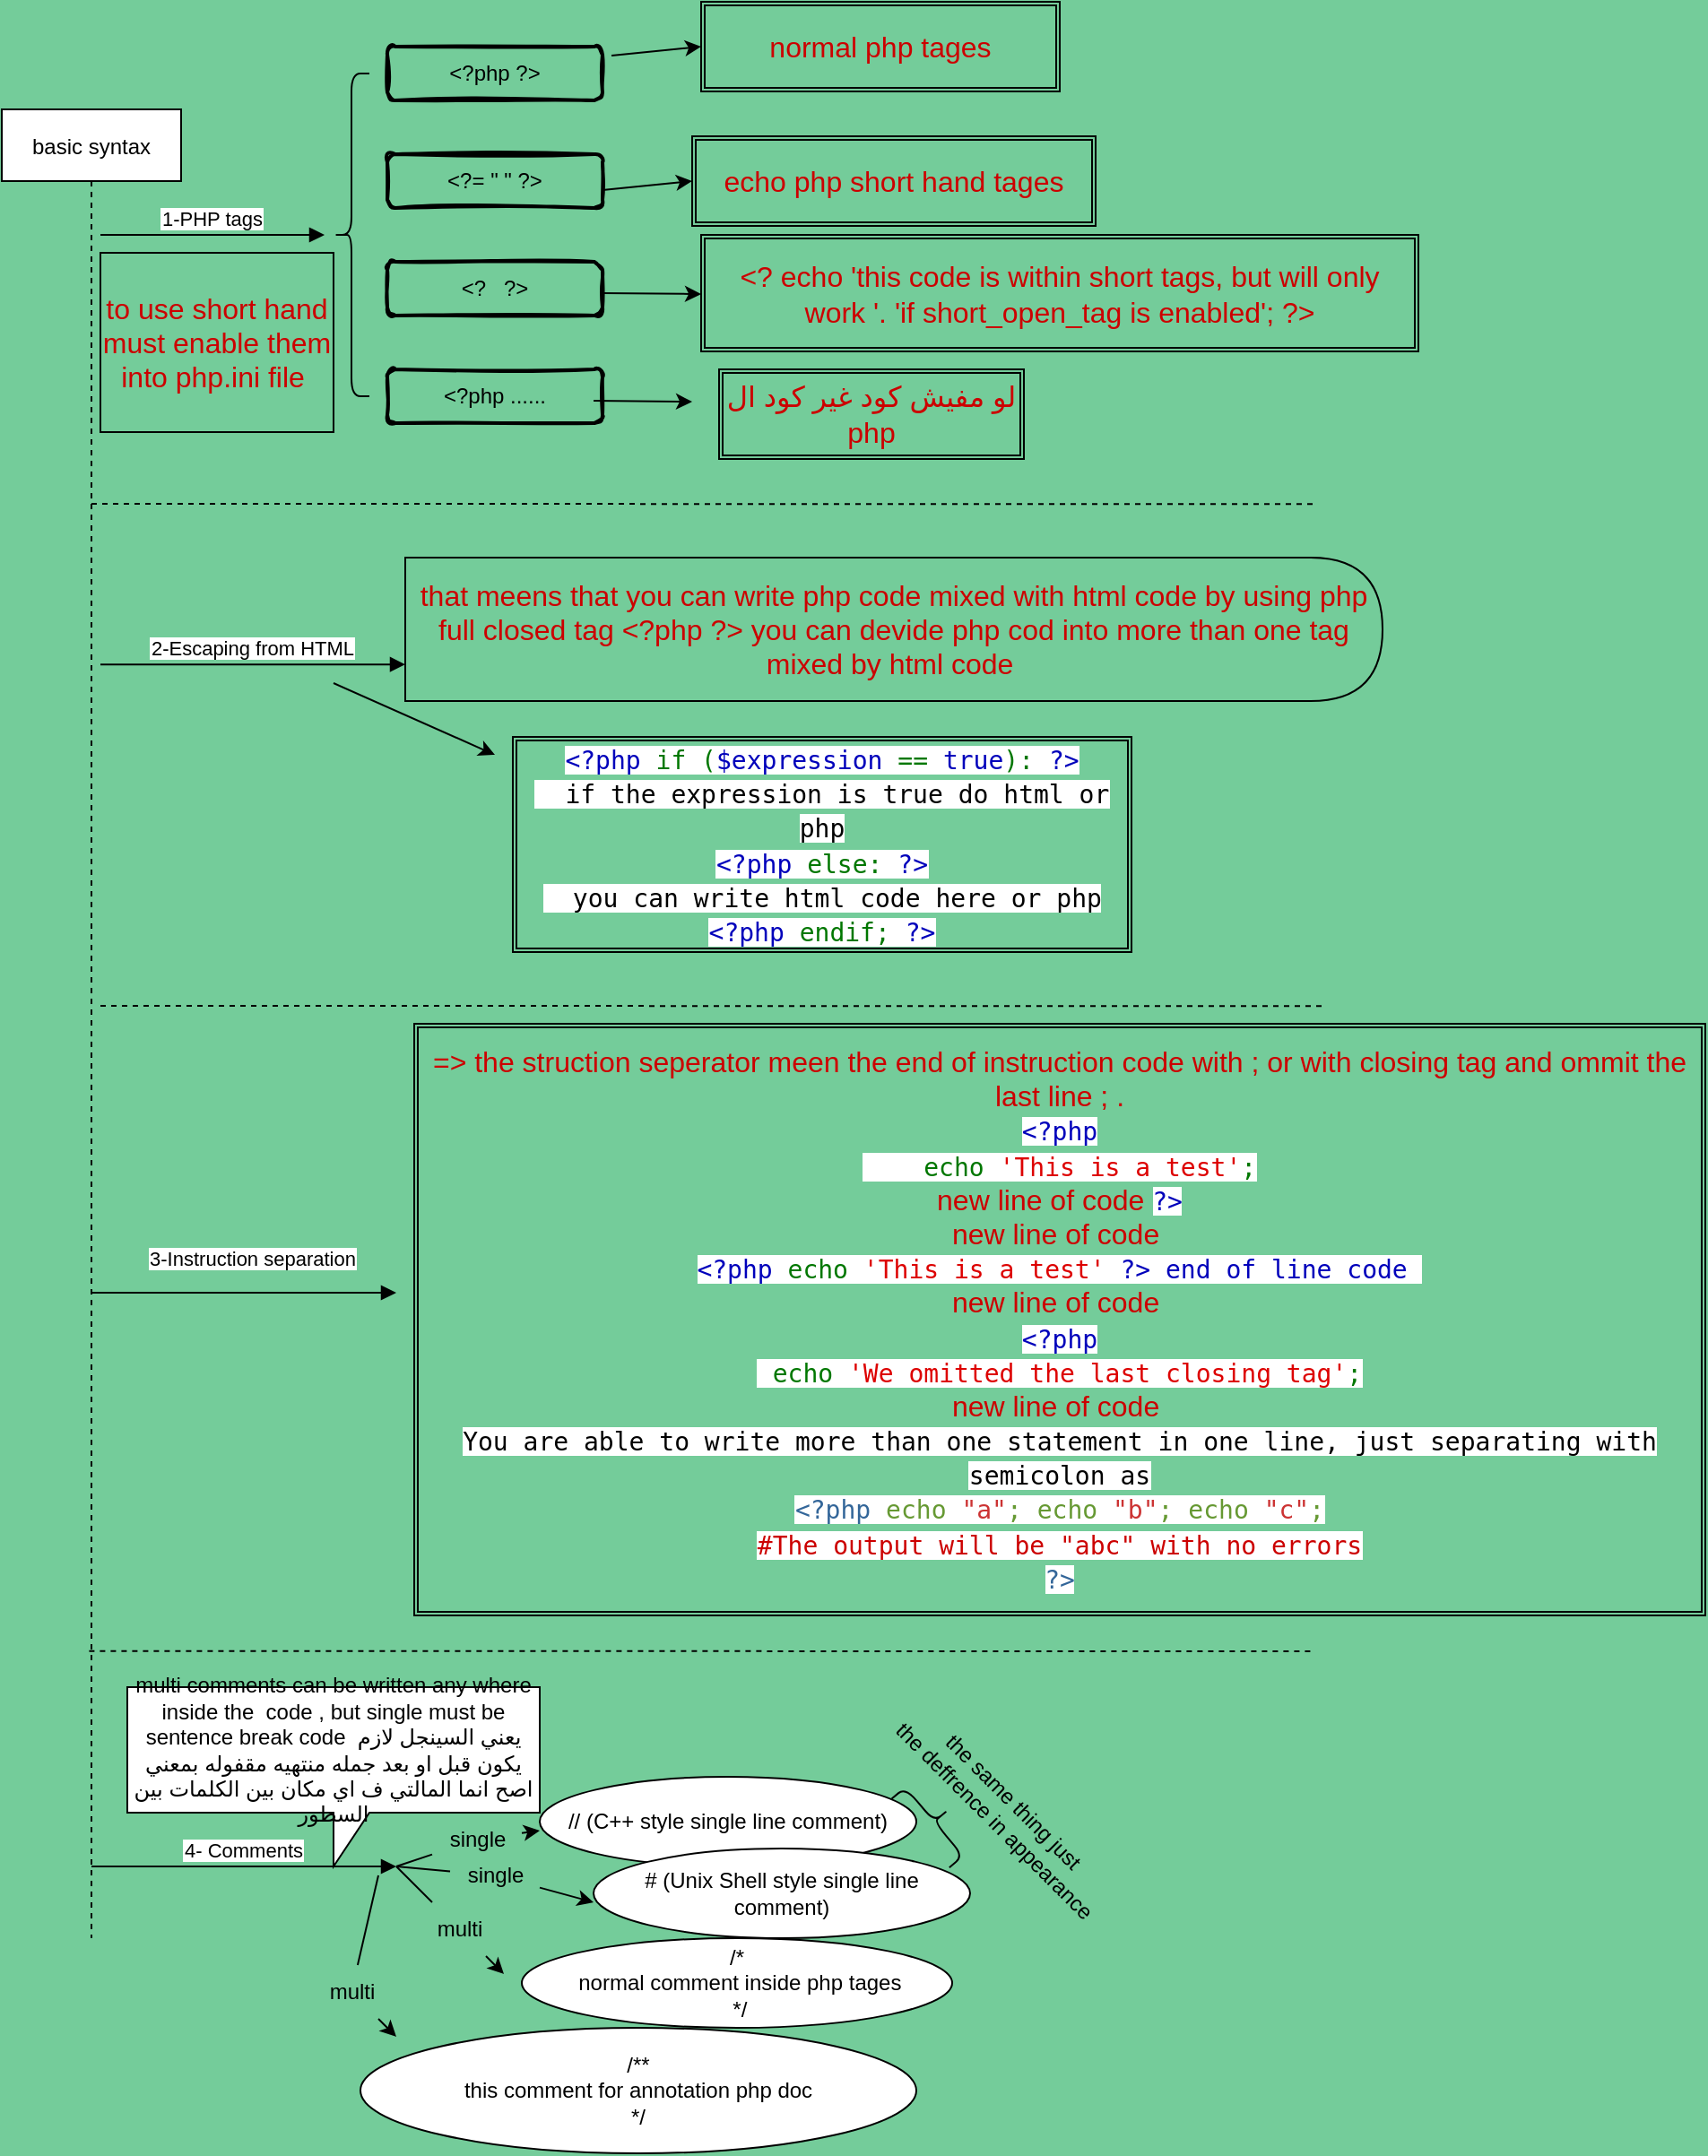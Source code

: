 <mxfile version="20.2.3" type="github">
  <diagram id="kgpKYQtTHZ0yAKxKKP6v" name="Page-1">
    <mxGraphModel dx="1237" dy="1763" grid="1" gridSize="10" guides="1" tooltips="1" connect="1" arrows="1" fold="1" page="1" pageScale="1" pageWidth="850" pageHeight="1100" background="#74CC9A" math="0" shadow="0">
      <root>
        <mxCell id="0" />
        <mxCell id="1" parent="0" />
        <mxCell id="3nuBFxr9cyL0pnOWT2aG-1" value="basic syntax" style="shape=umlLifeline;perimeter=lifelinePerimeter;container=1;collapsible=0;recursiveResize=0;rounded=0;shadow=0;strokeWidth=1;" parent="1" vertex="1">
          <mxGeometry x="350" y="20" width="100" height="1020" as="geometry" />
        </mxCell>
        <mxCell id="3nuBFxr9cyL0pnOWT2aG-8" value="1-PHP tags" style="verticalAlign=bottom;endArrow=block;shadow=0;strokeWidth=1;" parent="3nuBFxr9cyL0pnOWT2aG-1" edge="1">
          <mxGeometry relative="1" as="geometry">
            <mxPoint x="55" y="70" as="sourcePoint" />
            <mxPoint x="180" y="70" as="targetPoint" />
          </mxGeometry>
        </mxCell>
        <mxCell id="To0ZdcIr7N4rgNkSANrO-2" value="3-Instruction separation" style="verticalAlign=bottom;endArrow=block;entryX=0;entryY=0;shadow=0;strokeWidth=1;" edge="1" parent="1">
          <mxGeometry x="0.059" y="10" relative="1" as="geometry">
            <mxPoint x="400" y="680" as="sourcePoint" />
            <mxPoint x="570" y="680" as="targetPoint" />
            <mxPoint as="offset" />
          </mxGeometry>
        </mxCell>
        <mxCell id="To0ZdcIr7N4rgNkSANrO-1" value="2-Escaping from HTML" style="verticalAlign=bottom;endArrow=block;entryX=0;entryY=0;shadow=0;strokeWidth=1;" edge="1" parent="1">
          <mxGeometry relative="1" as="geometry">
            <mxPoint x="405" y="329.57" as="sourcePoint" />
            <mxPoint x="575" y="329.57" as="targetPoint" />
          </mxGeometry>
        </mxCell>
        <mxCell id="To0ZdcIr7N4rgNkSANrO-6" value="" style="endArrow=classic;html=1;rounded=0;startArrow=none;" edge="1" parent="1" source="To0ZdcIr7N4rgNkSANrO-14">
          <mxGeometry width="50" height="50" relative="1" as="geometry">
            <mxPoint x="570" y="1000" as="sourcePoint" />
            <mxPoint x="650" y="980" as="targetPoint" />
          </mxGeometry>
        </mxCell>
        <mxCell id="To0ZdcIr7N4rgNkSANrO-7" value="" style="endArrow=classic;html=1;rounded=0;startArrow=none;" edge="1" parent="1" source="To0ZdcIr7N4rgNkSANrO-13">
          <mxGeometry width="50" height="50" relative="1" as="geometry">
            <mxPoint x="570" y="1000" as="sourcePoint" />
            <mxPoint x="680" y="1020" as="targetPoint" />
          </mxGeometry>
        </mxCell>
        <mxCell id="To0ZdcIr7N4rgNkSANrO-8" value="" style="endArrow=classic;html=1;rounded=0;startArrow=none;" edge="1" parent="1" source="To0ZdcIr7N4rgNkSANrO-16">
          <mxGeometry width="50" height="50" relative="1" as="geometry">
            <mxPoint x="570" y="1000" as="sourcePoint" />
            <mxPoint x="630" y="1060" as="targetPoint" />
          </mxGeometry>
        </mxCell>
        <mxCell id="To0ZdcIr7N4rgNkSANrO-10" value="// (C++ style single line comment)" style="ellipse;whiteSpace=wrap;html=1;" vertex="1" parent="1">
          <mxGeometry x="650" y="950" width="210" height="50" as="geometry" />
        </mxCell>
        <mxCell id="To0ZdcIr7N4rgNkSANrO-11" value="# (Unix Shell style single line comment)" style="ellipse;whiteSpace=wrap;html=1;" vertex="1" parent="1">
          <mxGeometry x="680" y="990" width="210" height="50" as="geometry" />
        </mxCell>
        <mxCell id="To0ZdcIr7N4rgNkSANrO-12" value="/*&lt;br&gt;&amp;nbsp;normal comment inside php tages&lt;br&gt;&amp;nbsp;*/" style="ellipse;whiteSpace=wrap;html=1;" vertex="1" parent="1">
          <mxGeometry x="640" y="1040" width="240" height="50" as="geometry" />
        </mxCell>
        <mxCell id="To0ZdcIr7N4rgNkSANrO-14" value="single" style="text;html=1;align=center;verticalAlign=middle;resizable=0;points=[];autosize=1;strokeColor=none;fillColor=none;" vertex="1" parent="1">
          <mxGeometry x="590" y="970" width="50" height="30" as="geometry" />
        </mxCell>
        <mxCell id="To0ZdcIr7N4rgNkSANrO-15" value="" style="endArrow=none;html=1;rounded=0;" edge="1" parent="1" target="To0ZdcIr7N4rgNkSANrO-14">
          <mxGeometry width="50" height="50" relative="1" as="geometry">
            <mxPoint x="570" y="1000" as="sourcePoint" />
            <mxPoint x="650" y="980" as="targetPoint" />
          </mxGeometry>
        </mxCell>
        <mxCell id="To0ZdcIr7N4rgNkSANrO-16" value="multi" style="text;html=1;align=center;verticalAlign=middle;resizable=0;points=[];autosize=1;strokeColor=none;fillColor=none;" vertex="1" parent="1">
          <mxGeometry x="580" y="1020" width="50" height="30" as="geometry" />
        </mxCell>
        <mxCell id="To0ZdcIr7N4rgNkSANrO-17" value="" style="endArrow=none;html=1;rounded=0;" edge="1" parent="1" target="To0ZdcIr7N4rgNkSANrO-16">
          <mxGeometry width="50" height="50" relative="1" as="geometry">
            <mxPoint x="570" y="1000" as="sourcePoint" />
            <mxPoint x="630" y="1060" as="targetPoint" />
          </mxGeometry>
        </mxCell>
        <mxCell id="To0ZdcIr7N4rgNkSANrO-13" value="single" style="text;html=1;align=center;verticalAlign=middle;resizable=0;points=[];autosize=1;strokeColor=none;fillColor=none;" vertex="1" parent="1">
          <mxGeometry x="600" y="990" width="50" height="30" as="geometry" />
        </mxCell>
        <mxCell id="To0ZdcIr7N4rgNkSANrO-18" value="" style="endArrow=none;html=1;rounded=0;" edge="1" parent="1" target="To0ZdcIr7N4rgNkSANrO-13">
          <mxGeometry width="50" height="50" relative="1" as="geometry">
            <mxPoint x="570" y="1000" as="sourcePoint" />
            <mxPoint x="680" y="1020" as="targetPoint" />
          </mxGeometry>
        </mxCell>
        <mxCell id="To0ZdcIr7N4rgNkSANrO-19" value="" style="shape=curlyBracket;whiteSpace=wrap;html=1;rounded=1;flipH=1;rotation=-40;" vertex="1" parent="1">
          <mxGeometry x="860" y="950" width="20" height="50" as="geometry" />
        </mxCell>
        <mxCell id="To0ZdcIr7N4rgNkSANrO-20" value="the same thing just&amp;nbsp;&lt;br&gt;the deffrence in appearance&amp;nbsp;" style="text;html=1;align=center;verticalAlign=middle;resizable=0;points=[];autosize=1;strokeColor=none;fillColor=none;rotation=45;" vertex="1" parent="1">
          <mxGeometry x="820" y="950" width="180" height="40" as="geometry" />
        </mxCell>
        <mxCell id="To0ZdcIr7N4rgNkSANrO-22" value="" style="endArrow=classic;html=1;rounded=0;startArrow=none;" edge="1" parent="1" source="To0ZdcIr7N4rgNkSANrO-24">
          <mxGeometry width="50" height="50" relative="1" as="geometry">
            <mxPoint x="510" y="1035" as="sourcePoint" />
            <mxPoint x="570" y="1095" as="targetPoint" />
          </mxGeometry>
        </mxCell>
        <mxCell id="To0ZdcIr7N4rgNkSANrO-24" value="multi" style="text;html=1;align=center;verticalAlign=middle;resizable=0;points=[];autosize=1;strokeColor=none;fillColor=none;" vertex="1" parent="1">
          <mxGeometry x="520" y="1055" width="50" height="30" as="geometry" />
        </mxCell>
        <mxCell id="To0ZdcIr7N4rgNkSANrO-25" value="" style="endArrow=none;html=1;rounded=0;" edge="1" parent="1" target="To0ZdcIr7N4rgNkSANrO-24">
          <mxGeometry width="50" height="50" relative="1" as="geometry">
            <mxPoint x="560" y="1005" as="sourcePoint" />
            <mxPoint x="570" y="1095" as="targetPoint" />
          </mxGeometry>
        </mxCell>
        <mxCell id="To0ZdcIr7N4rgNkSANrO-28" value="/** &lt;br&gt;this comment for annotation php doc&lt;br&gt;*/" style="ellipse;whiteSpace=wrap;html=1;" vertex="1" parent="1">
          <mxGeometry x="550" y="1090" width="310" height="70" as="geometry" />
        </mxCell>
        <mxCell id="To0ZdcIr7N4rgNkSANrO-30" value="multi comments can be written any where inside the&amp;nbsp; code , but single must be sentence break code&amp;nbsp; يعني السينجل لازم يكون قبل او بعد جمله منتهيه مقفوله بمعني اصح انما المالتي ف اي مكان بين الكلمات بين السطور" style="shape=callout;whiteSpace=wrap;html=1;perimeter=calloutPerimeter;" vertex="1" parent="1">
          <mxGeometry x="420" y="900" width="230" height="100" as="geometry" />
        </mxCell>
        <mxCell id="To0ZdcIr7N4rgNkSANrO-31" value="" style="endArrow=none;dashed=1;html=1;rounded=0;exitX=0.487;exitY=0.843;exitDx=0;exitDy=0;exitPerimeter=0;" edge="1" parent="1" source="3nuBFxr9cyL0pnOWT2aG-1">
          <mxGeometry width="50" height="50" relative="1" as="geometry">
            <mxPoint x="480" y="870" as="sourcePoint" />
            <mxPoint x="1080" y="880" as="targetPoint" />
          </mxGeometry>
        </mxCell>
        <mxCell id="To0ZdcIr7N4rgNkSANrO-33" value="" style="shape=curlyBracket;whiteSpace=wrap;html=1;rounded=1;size=0.5;" vertex="1" parent="1">
          <mxGeometry x="535" width="20" height="180" as="geometry" />
        </mxCell>
        <mxCell id="To0ZdcIr7N4rgNkSANrO-34" value="&amp;lt;?php ?&amp;gt;" style="rounded=1;whiteSpace=wrap;html=1;strokeWidth=2;fillWeight=4;hachureGap=8;hachureAngle=45;fillColor=none;sketch=1;" vertex="1" parent="1">
          <mxGeometry x="565" y="-15" width="120" height="30" as="geometry" />
        </mxCell>
        <mxCell id="To0ZdcIr7N4rgNkSANrO-35" value="&amp;lt;?&amp;nbsp; &amp;nbsp;?&amp;gt;" style="rounded=1;whiteSpace=wrap;html=1;strokeWidth=2;fillWeight=4;hachureGap=8;hachureAngle=45;fillColor=none;sketch=1;" vertex="1" parent="1">
          <mxGeometry x="565" y="105" width="120" height="30" as="geometry" />
        </mxCell>
        <mxCell id="To0ZdcIr7N4rgNkSANrO-36" value="&amp;lt;?= &quot; &quot; ?&amp;gt;" style="rounded=1;whiteSpace=wrap;html=1;strokeWidth=2;fillWeight=4;hachureGap=8;hachureAngle=45;fillColor=none;sketch=1;" vertex="1" parent="1">
          <mxGeometry x="565" y="45" width="120" height="30" as="geometry" />
        </mxCell>
        <mxCell id="To0ZdcIr7N4rgNkSANrO-37" value="&amp;lt;?php ......" style="rounded=1;whiteSpace=wrap;html=1;strokeWidth=2;fillWeight=4;hachureGap=8;hachureAngle=45;fillColor=none;sketch=1;" vertex="1" parent="1">
          <mxGeometry x="565" y="165" width="120" height="30" as="geometry" />
        </mxCell>
        <mxCell id="To0ZdcIr7N4rgNkSANrO-42" value="normal php tages" style="shape=ext;double=1;rounded=0;whiteSpace=wrap;html=1;fontSize=16;fontColor=#CC0000;fillColor=none;" vertex="1" parent="1">
          <mxGeometry x="740" y="-40" width="200" height="50" as="geometry" />
        </mxCell>
        <mxCell id="To0ZdcIr7N4rgNkSANrO-45" value="" style="endArrow=classic;html=1;rounded=0;fontSize=16;fontColor=#CC0000;entryX=0;entryY=0.5;entryDx=0;entryDy=0;" edge="1" parent="1" target="To0ZdcIr7N4rgNkSANrO-42">
          <mxGeometry width="50" height="50" relative="1" as="geometry">
            <mxPoint x="690" y="-10" as="sourcePoint" />
            <mxPoint x="740" y="-60" as="targetPoint" />
          </mxGeometry>
        </mxCell>
        <mxCell id="To0ZdcIr7N4rgNkSANrO-46" value="&amp;lt;? echo &#39;this code is within short tags, but will only work &#39;. &#39;if short_open_tag is enabled&#39;; ?&amp;gt;" style="shape=ext;double=1;rounded=0;whiteSpace=wrap;html=1;fontSize=16;fontColor=#CC0000;fillColor=none;" vertex="1" parent="1">
          <mxGeometry x="740" y="90" width="400" height="65" as="geometry" />
        </mxCell>
        <mxCell id="To0ZdcIr7N4rgNkSANrO-48" value="echo php short hand tages" style="shape=ext;double=1;rounded=0;whiteSpace=wrap;html=1;fontSize=16;fontColor=#CC0000;fillColor=none;" vertex="1" parent="1">
          <mxGeometry x="735" y="35" width="225" height="50" as="geometry" />
        </mxCell>
        <mxCell id="To0ZdcIr7N4rgNkSANrO-49" value="" style="endArrow=classic;html=1;rounded=0;fontSize=16;fontColor=#CC0000;entryX=0;entryY=0.5;entryDx=0;entryDy=0;" edge="1" parent="1" target="To0ZdcIr7N4rgNkSANrO-48">
          <mxGeometry width="50" height="50" relative="1" as="geometry">
            <mxPoint x="685" y="65" as="sourcePoint" />
            <mxPoint x="735" y="15" as="targetPoint" />
          </mxGeometry>
        </mxCell>
        <mxCell id="To0ZdcIr7N4rgNkSANrO-50" value="" style="endArrow=classic;html=1;rounded=0;fontSize=16;fontColor=#CC0000;" edge="1" parent="1">
          <mxGeometry width="50" height="50" relative="1" as="geometry">
            <mxPoint x="685" y="122.5" as="sourcePoint" />
            <mxPoint x="740" y="123" as="targetPoint" />
          </mxGeometry>
        </mxCell>
        <mxCell id="To0ZdcIr7N4rgNkSANrO-51" value="لو مفيش كود غير كود ال&lt;br&gt;php" style="shape=ext;double=1;rounded=0;whiteSpace=wrap;html=1;fontSize=16;fontColor=#CC0000;fillColor=none;" vertex="1" parent="1">
          <mxGeometry x="750" y="165" width="170" height="50" as="geometry" />
        </mxCell>
        <mxCell id="To0ZdcIr7N4rgNkSANrO-52" value="" style="endArrow=classic;html=1;rounded=0;fontSize=16;fontColor=#CC0000;" edge="1" parent="1">
          <mxGeometry width="50" height="50" relative="1" as="geometry">
            <mxPoint x="680" y="182.5" as="sourcePoint" />
            <mxPoint x="735" y="183.0" as="targetPoint" />
          </mxGeometry>
        </mxCell>
        <mxCell id="To0ZdcIr7N4rgNkSANrO-3" value="4- Comments" style="verticalAlign=bottom;endArrow=block;entryX=0;entryY=0;shadow=0;strokeWidth=1;" edge="1" parent="1">
          <mxGeometry relative="1" as="geometry">
            <mxPoint x="400" y="1000" as="sourcePoint" />
            <mxPoint x="570" y="1000" as="targetPoint" />
          </mxGeometry>
        </mxCell>
        <mxCell id="To0ZdcIr7N4rgNkSANrO-53" value="to use short hand must enable them into php.ini file&amp;nbsp;" style="shape=offPageConnector;whiteSpace=wrap;html=1;fontSize=16;fontColor=#CC0000;fillColor=none;rotation=0;size=0;" vertex="1" parent="1">
          <mxGeometry x="405" y="100" width="130" height="100" as="geometry" />
        </mxCell>
        <mxCell id="To0ZdcIr7N4rgNkSANrO-54" value="that meens that you can write php code mixed with html code by using php full closed tag &amp;lt;?php ?&amp;gt; you can devide php cod into more than one tag mixed by html code&amp;nbsp;" style="shape=delay;whiteSpace=wrap;html=1;fontSize=16;fontColor=#CC0000;fillColor=none;" vertex="1" parent="1">
          <mxGeometry x="575" y="270" width="545" height="80" as="geometry" />
        </mxCell>
        <mxCell id="To0ZdcIr7N4rgNkSANrO-55" value="" style="endArrow=classic;html=1;rounded=0;fontSize=16;fontColor=#CC0000;" edge="1" parent="1">
          <mxGeometry width="50" height="50" relative="1" as="geometry">
            <mxPoint x="535" y="340" as="sourcePoint" />
            <mxPoint x="625" y="380" as="targetPoint" />
          </mxGeometry>
        </mxCell>
        <mxCell id="To0ZdcIr7N4rgNkSANrO-57" value="&lt;span style=&quot;font-family: &amp;quot;Fira Mono&amp;quot;, &amp;quot;Source Code Pro&amp;quot;, monospace; font-size: 14px; text-align: left; background-color: rgb(255, 255, 255); color: rgb(0, 0, 187);&quot;&gt;&amp;lt;?php&amp;nbsp;&lt;/span&gt;&lt;span style=&quot;font-family: &amp;quot;Fira Mono&amp;quot;, &amp;quot;Source Code Pro&amp;quot;, monospace; font-size: 14px; text-align: left; background-color: rgb(255, 255, 255); color: rgb(0, 119, 0);&quot;&gt;if&amp;nbsp;(&lt;/span&gt;&lt;span style=&quot;font-family: &amp;quot;Fira Mono&amp;quot;, &amp;quot;Source Code Pro&amp;quot;, monospace; font-size: 14px; text-align: left; background-color: rgb(255, 255, 255); color: rgb(0, 0, 187);&quot;&gt;$expression&amp;nbsp;&lt;/span&gt;&lt;span style=&quot;font-family: &amp;quot;Fira Mono&amp;quot;, &amp;quot;Source Code Pro&amp;quot;, monospace; font-size: 14px; text-align: left; background-color: rgb(255, 255, 255); color: rgb(0, 119, 0);&quot;&gt;==&amp;nbsp;&lt;/span&gt;&lt;span style=&quot;font-family: &amp;quot;Fira Mono&amp;quot;, &amp;quot;Source Code Pro&amp;quot;, monospace; font-size: 14px; text-align: left; background-color: rgb(255, 255, 255); color: rgb(0, 0, 187);&quot;&gt;true&lt;/span&gt;&lt;span style=&quot;font-family: &amp;quot;Fira Mono&amp;quot;, &amp;quot;Source Code Pro&amp;quot;, monospace; font-size: 14px; text-align: left; background-color: rgb(255, 255, 255); color: rgb(0, 119, 0);&quot;&gt;):&amp;nbsp;&lt;/span&gt;&lt;span style=&quot;font-family: &amp;quot;Fira Mono&amp;quot;, &amp;quot;Source Code Pro&amp;quot;, monospace; font-size: 14px; text-align: left; background-color: rgb(255, 255, 255); color: rgb(0, 0, 187);&quot;&gt;?&amp;gt;&lt;br&gt;&lt;/span&gt;&lt;span style=&quot;color: rgb(0, 0, 0); font-family: &amp;quot;Fira Mono&amp;quot;, &amp;quot;Source Code Pro&amp;quot;, monospace; font-size: 14px; text-align: left; background-color: rgb(255, 255, 255);&quot;&gt;&amp;nbsp; if&amp;nbsp;the&amp;nbsp;expression&amp;nbsp;is&amp;nbsp;true do html or php&lt;/span&gt;&lt;br style=&quot;color: rgb(0, 0, 0); font-family: &amp;quot;Fira Mono&amp;quot;, &amp;quot;Source Code Pro&amp;quot;, monospace; font-size: 14px; text-align: left; background-color: rgb(255, 255, 255);&quot;&gt;&lt;span style=&quot;font-family: &amp;quot;Fira Mono&amp;quot;, &amp;quot;Source Code Pro&amp;quot;, monospace; font-size: 14px; text-align: left; background-color: rgb(255, 255, 255); color: rgb(0, 0, 187);&quot;&gt;&amp;lt;?php&amp;nbsp;&lt;/span&gt;&lt;span style=&quot;font-family: &amp;quot;Fira Mono&amp;quot;, &amp;quot;Source Code Pro&amp;quot;, monospace; font-size: 14px; text-align: left; background-color: rgb(255, 255, 255); color: rgb(0, 119, 0);&quot;&gt;else:&amp;nbsp;&lt;/span&gt;&lt;span style=&quot;font-family: &amp;quot;Fira Mono&amp;quot;, &amp;quot;Source Code Pro&amp;quot;, monospace; font-size: 14px; text-align: left; background-color: rgb(255, 255, 255); color: rgb(0, 0, 187);&quot;&gt;?&amp;gt;&lt;br&gt;&lt;/span&gt;&lt;span style=&quot;color: rgb(0, 0, 0); font-family: &amp;quot;Fira Mono&amp;quot;, &amp;quot;Source Code Pro&amp;quot;, monospace; font-size: 14px; text-align: left; background-color: rgb(255, 255, 255);&quot;&gt;&amp;nbsp; you can write html code here or php&lt;/span&gt;&lt;br style=&quot;color: rgb(0, 0, 0); font-family: &amp;quot;Fira Mono&amp;quot;, &amp;quot;Source Code Pro&amp;quot;, monospace; font-size: 14px; text-align: left; background-color: rgb(255, 255, 255);&quot;&gt;&lt;span style=&quot;font-family: &amp;quot;Fira Mono&amp;quot;, &amp;quot;Source Code Pro&amp;quot;, monospace; font-size: 14px; text-align: left; background-color: rgb(255, 255, 255); color: rgb(0, 0, 187);&quot;&gt;&amp;lt;?php&amp;nbsp;&lt;/span&gt;&lt;span style=&quot;font-family: &amp;quot;Fira Mono&amp;quot;, &amp;quot;Source Code Pro&amp;quot;, monospace; font-size: 14px; text-align: left; background-color: rgb(255, 255, 255); color: rgb(0, 119, 0);&quot;&gt;endif;&amp;nbsp;&lt;/span&gt;&lt;span style=&quot;font-family: &amp;quot;Fira Mono&amp;quot;, &amp;quot;Source Code Pro&amp;quot;, monospace; font-size: 14px; text-align: left; background-color: rgb(255, 255, 255); color: rgb(0, 0, 187);&quot;&gt;?&amp;gt;&lt;/span&gt;" style="shape=ext;double=1;rounded=0;whiteSpace=wrap;html=1;fontSize=16;fontColor=#CC0000;fillColor=none;" vertex="1" parent="1">
          <mxGeometry x="635" y="370" width="345" height="120" as="geometry" />
        </mxCell>
        <mxCell id="To0ZdcIr7N4rgNkSANrO-59" value="" style="endArrow=none;dashed=1;html=1;rounded=0;exitX=0.487;exitY=0.843;exitDx=0;exitDy=0;exitPerimeter=0;" edge="1" parent="1">
          <mxGeometry width="50" height="50" relative="1" as="geometry">
            <mxPoint x="400.0" y="240.0" as="sourcePoint" />
            <mxPoint x="1081.3" y="240.14" as="targetPoint" />
          </mxGeometry>
        </mxCell>
        <mxCell id="To0ZdcIr7N4rgNkSANrO-60" value="" style="endArrow=none;dashed=1;html=1;rounded=0;exitX=0.487;exitY=0.843;exitDx=0;exitDy=0;exitPerimeter=0;" edge="1" parent="1">
          <mxGeometry width="50" height="50" relative="1" as="geometry">
            <mxPoint x="405" y="520" as="sourcePoint" />
            <mxPoint x="1086.3" y="520.14" as="targetPoint" />
          </mxGeometry>
        </mxCell>
        <mxCell id="To0ZdcIr7N4rgNkSANrO-61" value="=&amp;gt; the struction seperator meen the end of instruction code with ;&amp;nbsp;or with closing tag and ommit the last line ; .&lt;br&gt;&lt;span style=&quot;font-family: &amp;quot;Fira Mono&amp;quot;, &amp;quot;Source Code Pro&amp;quot;, monospace; font-size: 14px; text-align: left; background-color: rgb(255, 255, 255); color: rgb(0, 0, 187);&quot;&gt;&amp;lt;?php&lt;br&gt;&amp;nbsp;&amp;nbsp;&amp;nbsp;&amp;nbsp;&lt;/span&gt;&lt;span style=&quot;font-family: &amp;quot;Fira Mono&amp;quot;, &amp;quot;Source Code Pro&amp;quot;, monospace; font-size: 14px; text-align: left; background-color: rgb(255, 255, 255); color: rgb(0, 119, 0);&quot;&gt;echo&amp;nbsp;&lt;/span&gt;&lt;span style=&quot;font-family: &amp;quot;Fira Mono&amp;quot;, &amp;quot;Source Code Pro&amp;quot;, monospace; font-size: 14px; text-align: left; background-color: rgb(255, 255, 255); color: rgb(221, 0, 0);&quot;&gt;&#39;This&amp;nbsp;is&amp;nbsp;a&amp;nbsp;test&#39;&lt;/span&gt;&lt;span style=&quot;font-family: &amp;quot;Fira Mono&amp;quot;, &amp;quot;Source Code Pro&amp;quot;, monospace; font-size: 14px; text-align: left; background-color: rgb(255, 255, 255); color: rgb(0, 119, 0);&quot;&gt;;&lt;br&gt;&lt;/span&gt;new line of code&amp;nbsp;&lt;span style=&quot;font-family: &amp;quot;Fira Mono&amp;quot;, &amp;quot;Source Code Pro&amp;quot;, monospace; font-size: 14px; text-align: left; background-color: rgb(255, 255, 255); color: rgb(0, 0, 187);&quot;&gt;?&amp;gt;&lt;br&gt;&lt;/span&gt;new line of code&amp;nbsp;&lt;br style=&quot;color: rgb(0, 0, 0); font-family: &amp;quot;Fira Mono&amp;quot;, &amp;quot;Source Code Pro&amp;quot;, monospace; font-size: 14px; text-align: left; background-color: rgb(255, 255, 255);&quot;&gt;&lt;span style=&quot;font-family: &amp;quot;Fira Mono&amp;quot;, &amp;quot;Source Code Pro&amp;quot;, monospace; font-size: 14px; text-align: left; background-color: rgb(255, 255, 255); color: rgb(0, 0, 187);&quot;&gt;&amp;lt;?php&amp;nbsp;&lt;/span&gt;&lt;span style=&quot;font-family: &amp;quot;Fira Mono&amp;quot;, &amp;quot;Source Code Pro&amp;quot;, monospace; font-size: 14px; text-align: left; background-color: rgb(255, 255, 255); color: rgb(0, 119, 0);&quot;&gt;echo&amp;nbsp;&lt;/span&gt;&lt;span style=&quot;font-family: &amp;quot;Fira Mono&amp;quot;, &amp;quot;Source Code Pro&amp;quot;, monospace; font-size: 14px; text-align: left; background-color: rgb(255, 255, 255); color: rgb(221, 0, 0);&quot;&gt;&#39;This&amp;nbsp;is&amp;nbsp;a&amp;nbsp;test&#39;&amp;nbsp;&lt;/span&gt;&lt;span style=&quot;font-family: &amp;quot;Fira Mono&amp;quot;, &amp;quot;Source Code Pro&amp;quot;, monospace; font-size: 14px; text-align: left; background-color: rgb(255, 255, 255); color: rgb(0, 0, 187);&quot;&gt;?&amp;gt; end of line code&amp;nbsp;&lt;br&gt;&lt;/span&gt;new line of code&amp;nbsp;&lt;br style=&quot;color: rgb(0, 0, 0); font-family: &amp;quot;Fira Mono&amp;quot;, &amp;quot;Source Code Pro&amp;quot;, monospace; font-size: 14px; text-align: left; background-color: rgb(255, 255, 255);&quot;&gt;&lt;span style=&quot;font-family: &amp;quot;Fira Mono&amp;quot;, &amp;quot;Source Code Pro&amp;quot;, monospace; font-size: 14px; text-align: left; background-color: rgb(255, 255, 255); color: rgb(0, 0, 187);&quot;&gt;&amp;lt;?php&lt;br&gt;&amp;nbsp;&lt;/span&gt;&lt;span style=&quot;font-family: &amp;quot;Fira Mono&amp;quot;, &amp;quot;Source Code Pro&amp;quot;, monospace; font-size: 14px; text-align: left; background-color: rgb(255, 255, 255); color: rgb(0, 119, 0);&quot;&gt;echo&amp;nbsp;&lt;/span&gt;&lt;span style=&quot;font-family: &amp;quot;Fira Mono&amp;quot;, &amp;quot;Source Code Pro&amp;quot;, monospace; font-size: 14px; text-align: left; background-color: rgb(255, 255, 255); color: rgb(221, 0, 0);&quot;&gt;&#39;We&amp;nbsp;omitted&amp;nbsp;the&amp;nbsp;last&amp;nbsp;closing&amp;nbsp;tag&#39;&lt;/span&gt;&lt;span style=&quot;font-family: &amp;quot;Fira Mono&amp;quot;, &amp;quot;Source Code Pro&amp;quot;, monospace; font-size: 14px; text-align: left; background-color: rgb(255, 255, 255); color: rgb(0, 119, 0);&quot;&gt;;&lt;br&gt;&lt;/span&gt;new line of code&amp;nbsp;&lt;br&gt;&lt;span style=&quot;color: rgb(0, 0, 0); font-family: &amp;quot;Fira Mono&amp;quot;, &amp;quot;Source Code Pro&amp;quot;, monospace; font-size: 14px; text-align: left; background-color: rgb(255, 255, 255);&quot;&gt;You are able to write more than one statement in one line, just separating with semicolon as&lt;/span&gt;&lt;br style=&quot;color: rgb(0, 0, 0); font-family: &amp;quot;Fira Mono&amp;quot;, &amp;quot;Source Code Pro&amp;quot;, monospace; font-size: 14px; text-align: left; background-color: rgb(255, 255, 255);&quot;&gt;&lt;span style=&quot;color: rgb(51, 102, 153); background-color: rgb(255, 255, 255); font-family: &amp;quot;Fira Mono&amp;quot;, &amp;quot;Source Code Pro&amp;quot;, monospace; font-size: 14px; text-align: left;&quot; class=&quot;default&quot;&gt;&amp;lt;?php&amp;nbsp;&lt;/span&gt;&lt;span style=&quot;color: rgb(102, 153, 51); background-color: rgb(255, 255, 255); font-family: &amp;quot;Fira Mono&amp;quot;, &amp;quot;Source Code Pro&amp;quot;, monospace; font-size: 14px; text-align: left;&quot; class=&quot;keyword&quot;&gt;echo&amp;nbsp;&lt;/span&gt;&lt;span style=&quot;color: rgb(204, 51, 51); background-color: rgb(255, 255, 255); font-family: &amp;quot;Fira Mono&amp;quot;, &amp;quot;Source Code Pro&amp;quot;, monospace; font-size: 14px; text-align: left;&quot; class=&quot;string&quot;&gt;&quot;a&quot;&lt;/span&gt;&lt;span style=&quot;color: rgb(102, 153, 51); background-color: rgb(255, 255, 255); font-family: &amp;quot;Fira Mono&amp;quot;, &amp;quot;Source Code Pro&amp;quot;, monospace; font-size: 14px; text-align: left;&quot; class=&quot;keyword&quot;&gt;; echo&amp;nbsp;&lt;/span&gt;&lt;span style=&quot;color: rgb(204, 51, 51); background-color: rgb(255, 255, 255); font-family: &amp;quot;Fira Mono&amp;quot;, &amp;quot;Source Code Pro&amp;quot;, monospace; font-size: 14px; text-align: left;&quot; class=&quot;string&quot;&gt;&quot;b&quot;&lt;/span&gt;&lt;span style=&quot;color: rgb(102, 153, 51); background-color: rgb(255, 255, 255); font-family: &amp;quot;Fira Mono&amp;quot;, &amp;quot;Source Code Pro&amp;quot;, monospace; font-size: 14px; text-align: left;&quot; class=&quot;keyword&quot;&gt;; echo&amp;nbsp;&lt;/span&gt;&lt;span style=&quot;color: rgb(204, 51, 51); background-color: rgb(255, 255, 255); font-family: &amp;quot;Fira Mono&amp;quot;, &amp;quot;Source Code Pro&amp;quot;, monospace; font-size: 14px; text-align: left;&quot; class=&quot;string&quot;&gt;&quot;c&quot;&lt;/span&gt;&lt;span style=&quot;color: rgb(102, 153, 51); background-color: rgb(255, 255, 255); font-family: &amp;quot;Fira Mono&amp;quot;, &amp;quot;Source Code Pro&amp;quot;, monospace; font-size: 14px; text-align: left;&quot; class=&quot;keyword&quot;&gt;;&lt;br&gt;&lt;/span&gt;&lt;span style=&quot;color: var(--dark-blue-color); background-color: rgb(255, 255, 255); font-family: &amp;quot;Fira Mono&amp;quot;, &amp;quot;Source Code Pro&amp;quot;, monospace; font-size: 14px; text-align: left;&quot; class=&quot;comment&quot;&gt;#The output will be &quot;abc&quot; with no errors&lt;br&gt;&lt;/span&gt;&lt;span style=&quot;color: rgb(51, 102, 153); background-color: rgb(255, 255, 255); font-family: &amp;quot;Fira Mono&amp;quot;, &amp;quot;Source Code Pro&amp;quot;, monospace; font-size: 14px; text-align: left;&quot; class=&quot;default&quot;&gt;?&amp;gt;&lt;/span&gt;" style="shape=ext;double=1;rounded=0;whiteSpace=wrap;html=1;fontSize=16;fontColor=#CC0000;fillColor=none;" vertex="1" parent="1">
          <mxGeometry x="580" y="530" width="720" height="330" as="geometry" />
        </mxCell>
      </root>
    </mxGraphModel>
  </diagram>
</mxfile>
